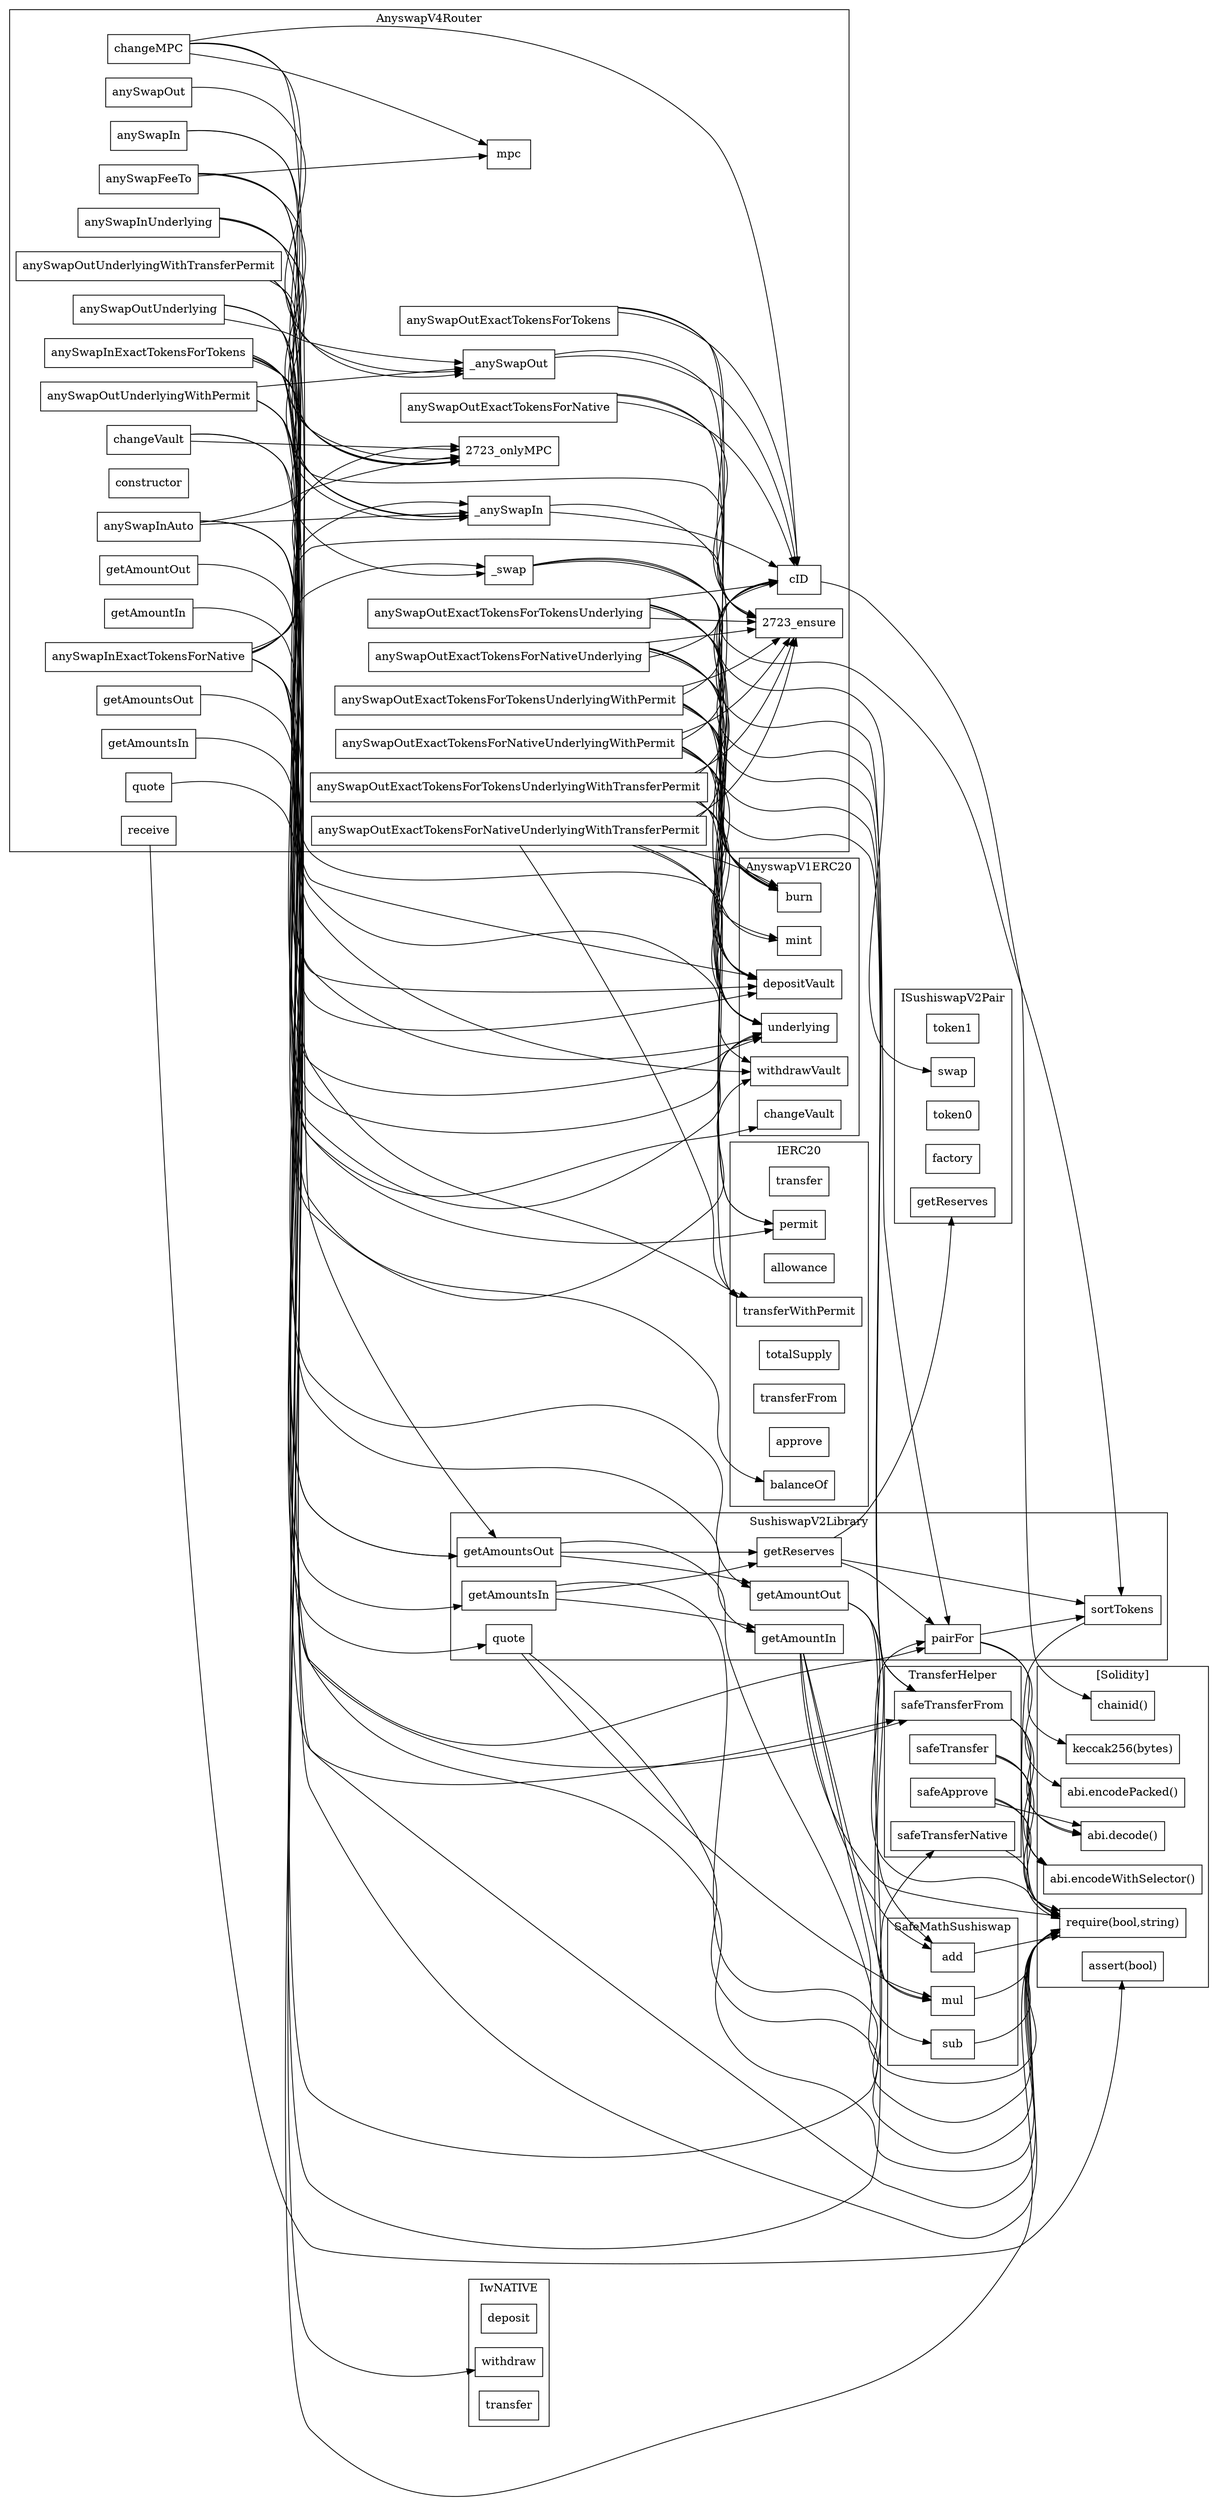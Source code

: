 strict digraph {
rankdir="LR"
node [shape=box]
subgraph cluster_2723_AnyswapV4Router {
label = "AnyswapV4Router"
"2723_anySwapOutExactTokensForNativeUnderlying" [label="anySwapOutExactTokensForNativeUnderlying"]
"2723_anySwapOutUnderlying" [label="anySwapOutUnderlying"]
"2723__anySwapIn" [label="_anySwapIn"]
"2723_anySwapOutUnderlyingWithTransferPermit" [label="anySwapOutUnderlyingWithTransferPermit"]
"2723_receive" [label="receive"]
"2723_anySwapOutExactTokensForNativeUnderlyingWithTransferPermit" [label="anySwapOutExactTokensForNativeUnderlyingWithTransferPermit"]
"2723_anySwapOutExactTokensForNativeUnderlyingWithPermit" [label="anySwapOutExactTokensForNativeUnderlyingWithPermit"]
"2723_quote" [label="quote"]
"2723__swap" [label="_swap"]
"2723_anySwapOutExactTokensForTokensUnderlying" [label="anySwapOutExactTokensForTokensUnderlying"]
"2723_mpc" [label="mpc"]
"2723_changeMPC" [label="changeMPC"]
"2723_anySwapInExactTokensForTokens" [label="anySwapInExactTokensForTokens"]
"2723_getAmountsIn" [label="getAmountsIn"]
"2723_cID" [label="cID"]
"2723_anySwapInUnderlying" [label="anySwapInUnderlying"]
"2723_changeVault" [label="changeVault"]
"2723_anySwapOutExactTokensForTokens" [label="anySwapOutExactTokensForTokens"]
"2723_anySwapOutUnderlyingWithPermit" [label="anySwapOutUnderlyingWithPermit"]
"2723_constructor" [label="constructor"]
"2723_getAmountIn" [label="getAmountIn"]
"2723_anySwapOutExactTokensForTokensUnderlyingWithTransferPermit" [label="anySwapOutExactTokensForTokensUnderlyingWithTransferPermit"]
"2723_anySwapIn" [label="anySwapIn"]
"2723_anySwapOut" [label="anySwapOut"]
"2723__anySwapOut" [label="_anySwapOut"]
"2723_anySwapInAuto" [label="anySwapInAuto"]
"2723_anySwapFeeTo" [label="anySwapFeeTo"]
"2723_anySwapOutExactTokensForNative" [label="anySwapOutExactTokensForNative"]
"2723_getAmountOut" [label="getAmountOut"]
"2723_getAmountsOut" [label="getAmountsOut"]
"2723_anySwapInExactTokensForNative" [label="anySwapInExactTokensForNative"]
"2723_anySwapOutExactTokensForTokensUnderlyingWithPermit" [label="anySwapOutExactTokensForTokensUnderlyingWithPermit"]
"2723_anySwapOutExactTokensForTokensUnderlyingWithTransferPermit" -> "2723_ensure"
"2723_anySwapOutExactTokensForNativeUnderlying" -> "2723_cID"
"2723_anySwapOutExactTokensForTokens" -> "2723_cID"
"2723_anySwapOutExactTokensForNative" -> "2723_cID"
"2723_anySwapInAuto" -> "2723__anySwapIn"
"2723_changeMPC" -> "2723_cID"
"2723_anySwapFeeTo" -> "2723_onlyMPC"
"2723_anySwapIn" -> "2723__anySwapIn"
"2723_anySwapInExactTokensForTokens" -> "2723__anySwapIn"
"2723__anySwapIn" -> "2723_cID"
"2723_anySwapOutExactTokensForNativeUnderlyingWithPermit" -> "2723_cID"
"2723_anySwapOutExactTokensForNativeUnderlyingWithPermit" -> "2723_ensure"
"2723_anySwapFeeTo" -> "2723_mpc"
"2723_anySwapIn" -> "2723_onlyMPC"
"2723_anySwapOutExactTokensForNative" -> "2723_ensure"
"2723_changeMPC" -> "2723_onlyMPC"
"2723_anySwapOutExactTokensForTokensUnderlyingWithPermit" -> "2723_ensure"
"2723_anySwapOut" -> "2723__anySwapOut"
"2723_anySwapInExactTokensForTokens" -> "2723_onlyMPC"
"2723_anySwapInExactTokensForNative" -> "2723_ensure"
"2723_anySwapOutUnderlyingWithTransferPermit" -> "2723__anySwapOut"
"2723_anySwapOutUnderlyingWithPermit" -> "2723__anySwapOut"
"2723_anySwapOutExactTokensForTokensUnderlyingWithTransferPermit" -> "2723_cID"
"2723_anySwapOutExactTokensForTokensUnderlying" -> "2723_ensure"
"2723_anySwapInExactTokensForNative" -> "2723__anySwapIn"
"2723_anySwapInExactTokensForTokens" -> "2723__swap"
"2723__anySwapOut" -> "2723_cID"
"2723_anySwapOutUnderlying" -> "2723__anySwapOut"
"2723_anySwapInExactTokensForNative" -> "2723_onlyMPC"
"2723_anySwapOutExactTokensForTokensUnderlying" -> "2723_cID"
"2723_changeMPC" -> "2723_mpc"
"2723_anySwapOutExactTokensForTokens" -> "2723_ensure"
"2723_anySwapOutExactTokensForNativeUnderlyingWithTransferPermit" -> "2723_cID"
"2723_anySwapOutExactTokensForTokensUnderlyingWithPermit" -> "2723_cID"
"2723_anySwapOutExactTokensForNativeUnderlyingWithTransferPermit" -> "2723_ensure"
"2723_anySwapInAuto" -> "2723_onlyMPC"
"2723_anySwapInUnderlying" -> "2723_onlyMPC"
"2723_changeVault" -> "2723_onlyMPC"
"2723_anySwapOutExactTokensForNativeUnderlying" -> "2723_ensure"
"2723_anySwapInUnderlying" -> "2723__anySwapIn"
"2723_anySwapInExactTokensForTokens" -> "2723_ensure"
"2723_anySwapInExactTokensForNative" -> "2723__swap"
}subgraph cluster_739_TransferHelper {
label = "TransferHelper"
"739_safeApprove" [label="safeApprove"]
"739_safeTransferNative" [label="safeTransferNative"]
"739_safeTransferFrom" [label="safeTransferFrom"]
"739_safeTransfer" [label="safeTransfer"]
}subgraph cluster_581_SushiswapV2Library {
label = "SushiswapV2Library"
"581_getAmountsIn" [label="getAmountsIn"]
"581_quote" [label="quote"]
"581_pairFor" [label="pairFor"]
"581_sortTokens" [label="sortTokens"]
"581_getReserves" [label="getReserves"]
"581_getAmountOut" [label="getAmountOut"]
"581_getAmountsOut" [label="getAmountsOut"]
"581_getAmountIn" [label="getAmountIn"]
"581_getReserves" -> "581_sortTokens"
"581_pairFor" -> "581_sortTokens"
"581_getReserves" -> "581_pairFor"
"581_getAmountsOut" -> "581_getReserves"
"581_getAmountsOut" -> "581_getAmountOut"
"581_getAmountsIn" -> "581_getReserves"
"581_getAmountsIn" -> "581_getAmountIn"
}subgraph cluster_37_ISushiswapV2Pair {
label = "ISushiswapV2Pair"
"37_token1" [label="token1"]
"37_swap" [label="swap"]
"37_token0" [label="token0"]
"37_factory" [label="factory"]
"37_getReserves" [label="getReserves"]
}subgraph cluster_808_AnyswapV1ERC20 {
label = "AnyswapV1ERC20"
"808_depositVault" [label="depositVault"]
"808_withdrawVault" [label="withdrawVault"]
"808_changeVault" [label="changeVault"]
"808_burn" [label="burn"]
"808_underlying" [label="underlying"]
"808_mint" [label="mint"]
}subgraph cluster_110_SafeMathSushiswap {
label = "SafeMathSushiswap"
"110_mul" [label="mul"]
"110_sub" [label="sub"]
"110_add" [label="add"]
}subgraph cluster_912_IERC20 {
label = "IERC20"
"912_transfer" [label="transfer"]
"912_balanceOf" [label="balanceOf"]
"912_allowance" [label="allowance"]
"912_transferWithPermit" [label="transferWithPermit"]
"912_totalSupply" [label="totalSupply"]
"912_transferFrom" [label="transferFrom"]
"912_approve" [label="approve"]
"912_permit" [label="permit"]
}subgraph cluster_757_IwNATIVE {
label = "IwNATIVE"
"757_deposit" [label="deposit"]
"757_withdraw" [label="withdraw"]
"757_transfer" [label="transfer"]
}subgraph cluster_solidity {
label = "[Solidity]"
"chainid()" 
"assert(bool)" 
"abi.encodePacked()" 
"keccak256(bytes)" 
"abi.decode()" 
"abi.encodeWithSelector()" 
"require(bool,string)" 
"739_safeTransferFrom" -> "abi.encodeWithSelector()"
"739_safeApprove" -> "abi.encodeWithSelector()"
"739_safeApprove" -> "require(bool,string)"
"2723_anySwapInExactTokensForTokens" -> "require(bool,string)"
"2723_changeMPC" -> "require(bool,string)"
"739_safeTransferFrom" -> "abi.decode()"
"2723_changeVault" -> "require(bool,string)"
"739_safeTransfer" -> "abi.decode()"
"739_safeApprove" -> "abi.decode()"
"581_getAmountIn" -> "require(bool,string)"
"2723_cID" -> "chainid()"
"581_pairFor" -> "abi.encodePacked()"
"110_sub" -> "require(bool,string)"
"581_sortTokens" -> "require(bool,string)"
"581_pairFor" -> "keccak256(bytes)"
"581_getAmountOut" -> "require(bool,string)"
"2723_receive" -> "assert(bool)"
"110_mul" -> "require(bool,string)"
"739_safeTransferFrom" -> "require(bool,string)"
"2723_anySwapInExactTokensForNative" -> "require(bool,string)"
"581_quote" -> "require(bool,string)"
"581_getAmountsOut" -> "require(bool,string)"
"581_getAmountsIn" -> "require(bool,string)"
"110_add" -> "require(bool,string)"
"739_safeTransfer" -> "abi.encodeWithSelector()"
"739_safeTransfer" -> "require(bool,string)"
"739_safeTransferNative" -> "require(bool,string)"
}"2723_anySwapOutUnderlyingWithPermit" -> "808_depositVault"
"2723__swap" -> "37_swap"
"2723_anySwapOutExactTokensForTokensUnderlying" -> "808_underlying"
"2723_anySwapInExactTokensForNative" -> "757_withdraw"
"2723_anySwapOutExactTokensForTokensUnderlyingWithPermit" -> "912_permit"
"2723_anySwapInExactTokensForNative" -> "581_pairFor"
"2723_anySwapFeeTo" -> "808_mint"
"2723_anySwapOutUnderlyingWithTransferPermit" -> "808_depositVault"
"2723_anySwapInAuto" -> "808_underlying"
"2723_anySwapInAuto" -> "912_balanceOf"
"2723_getAmountsOut" -> "581_getAmountsOut"
"2723_anySwapOutUnderlying" -> "808_underlying"
"2723_anySwapOutExactTokensForTokensUnderlyingWithTransferPermit" -> "808_burn"
"2723_quote" -> "581_quote"
"2723_anySwapInExactTokensForNative" -> "739_safeTransferNative"
"2723_anySwapOutExactTokensForNativeUnderlying" -> "808_depositVault"
"2723_anySwapOutExactTokensForTokensUnderlying" -> "808_depositVault"
"2723_getAmountIn" -> "581_getAmountIn"
"2723_getAmountOut" -> "581_getAmountOut"
"2723_anySwapOutExactTokensForNativeUnderlying" -> "739_safeTransferFrom"
"2723_anySwapOutExactTokensForTokensUnderlyingWithTransferPermit" -> "808_underlying"
"581_quote" -> "110_mul"
"581_getAmountIn" -> "110_add"
"581_getAmountIn" -> "110_mul"
"2723_anySwapOutUnderlyingWithTransferPermit" -> "808_underlying"
"2723_anySwapInExactTokensForNative" -> "581_getAmountsOut"
"2723_anySwapOutExactTokensForNativeUnderlying" -> "808_burn"
"2723_anySwapOutExactTokensForNativeUnderlyingWithPermit" -> "739_safeTransferFrom"
"2723_anySwapOutExactTokensForTokensUnderlyingWithPermit" -> "808_underlying"
"2723_anySwapInExactTokensForTokens" -> "581_pairFor"
"2723_anySwapOutExactTokensForNativeUnderlyingWithPermit" -> "808_underlying"
"2723__swap" -> "581_sortTokens"
"2723_anySwapOutExactTokensForTokens" -> "808_burn"
"581_getAmountOut" -> "110_add"
"2723_anySwapOutExactTokensForNativeUnderlyingWithPermit" -> "912_permit"
"2723_anySwapInUnderlying" -> "808_withdrawVault"
"2723_anySwapOutUnderlyingWithPermit" -> "808_underlying"
"2723__anySwapOut" -> "808_burn"
"581_getAmountOut" -> "110_mul"
"581_getReserves" -> "37_getReserves"
"2723_anySwapOutExactTokensForNativeUnderlyingWithPermit" -> "808_burn"
"2723_anySwapOutExactTokensForNativeUnderlyingWithTransferPermit" -> "808_burn"
"2723_anySwapOutExactTokensForTokensUnderlyingWithTransferPermit" -> "808_depositVault"
"2723_anySwapOutExactTokensForNativeUnderlyingWithTransferPermit" -> "912_transferWithPermit"
"2723__swap" -> "581_pairFor"
"2723_anySwapOutUnderlyingWithPermit" -> "912_permit"
"2723_anySwapInAuto" -> "808_withdrawVault"
"2723_anySwapOutExactTokensForNativeUnderlyingWithTransferPermit" -> "808_depositVault"
"2723_anySwapOutExactTokensForNativeUnderlying" -> "808_underlying"
"2723_getAmountsIn" -> "581_getAmountsIn"
"2723_anySwapOutUnderlying" -> "739_safeTransferFrom"
"2723_anySwapFeeTo" -> "808_withdrawVault"
"2723_anySwapOutExactTokensForTokensUnderlyingWithPermit" -> "739_safeTransferFrom"
"2723_anySwapOutExactTokensForTokensUnderlyingWithPermit" -> "808_depositVault"
"2723_anySwapInExactTokensForTokens" -> "581_getAmountsOut"
"2723_changeVault" -> "808_changeVault"
"2723_anySwapOutUnderlying" -> "808_depositVault"
"2723_anySwapOutExactTokensForNativeUnderlyingWithPermit" -> "808_depositVault"
"581_getAmountIn" -> "110_sub"
"2723__anySwapIn" -> "808_mint"
"2723_anySwapOutUnderlyingWithTransferPermit" -> "912_transferWithPermit"
"2723_anySwapOutExactTokensForNative" -> "808_burn"
"2723_anySwapOutExactTokensForNativeUnderlyingWithTransferPermit" -> "808_underlying"
"2723_anySwapOutExactTokensForTokensUnderlyingWithTransferPermit" -> "912_transferWithPermit"
"2723_anySwapOutUnderlyingWithPermit" -> "739_safeTransferFrom"
"2723_anySwapOutExactTokensForTokensUnderlying" -> "739_safeTransferFrom"
"2723_anySwapOutExactTokensForTokensUnderlying" -> "808_burn"
"2723_anySwapOutExactTokensForTokensUnderlyingWithPermit" -> "808_burn"
}